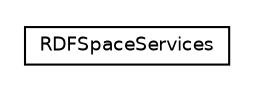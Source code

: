 #!/usr/local/bin/dot
#
# Class diagram 
# Generated by UmlGraph version 4.4 (http://www.spinellis.gr/sw/umlgraph)
#

digraph G {
	edge [fontname="Helvetica",fontsize=10,labelfontname="Helvetica",labelfontsize=10];
	node [fontname="Helvetica",fontsize=10,shape=plaintext];
	// it.apice.sapere.space.avoid.RDFSpaceServices
	c8796 [label=<<table border="0" cellborder="1" cellspacing="0" cellpadding="2" port="p" href="./RDFSpaceServices.html">
		<tr><td><table border="0" cellspacing="0" cellpadding="1">
			<tr><td> RDFSpaceServices </td></tr>
		</table></td></tr>
		</table>>, fontname="Helvetica", fontcolor="black", fontsize=9.0];
}

